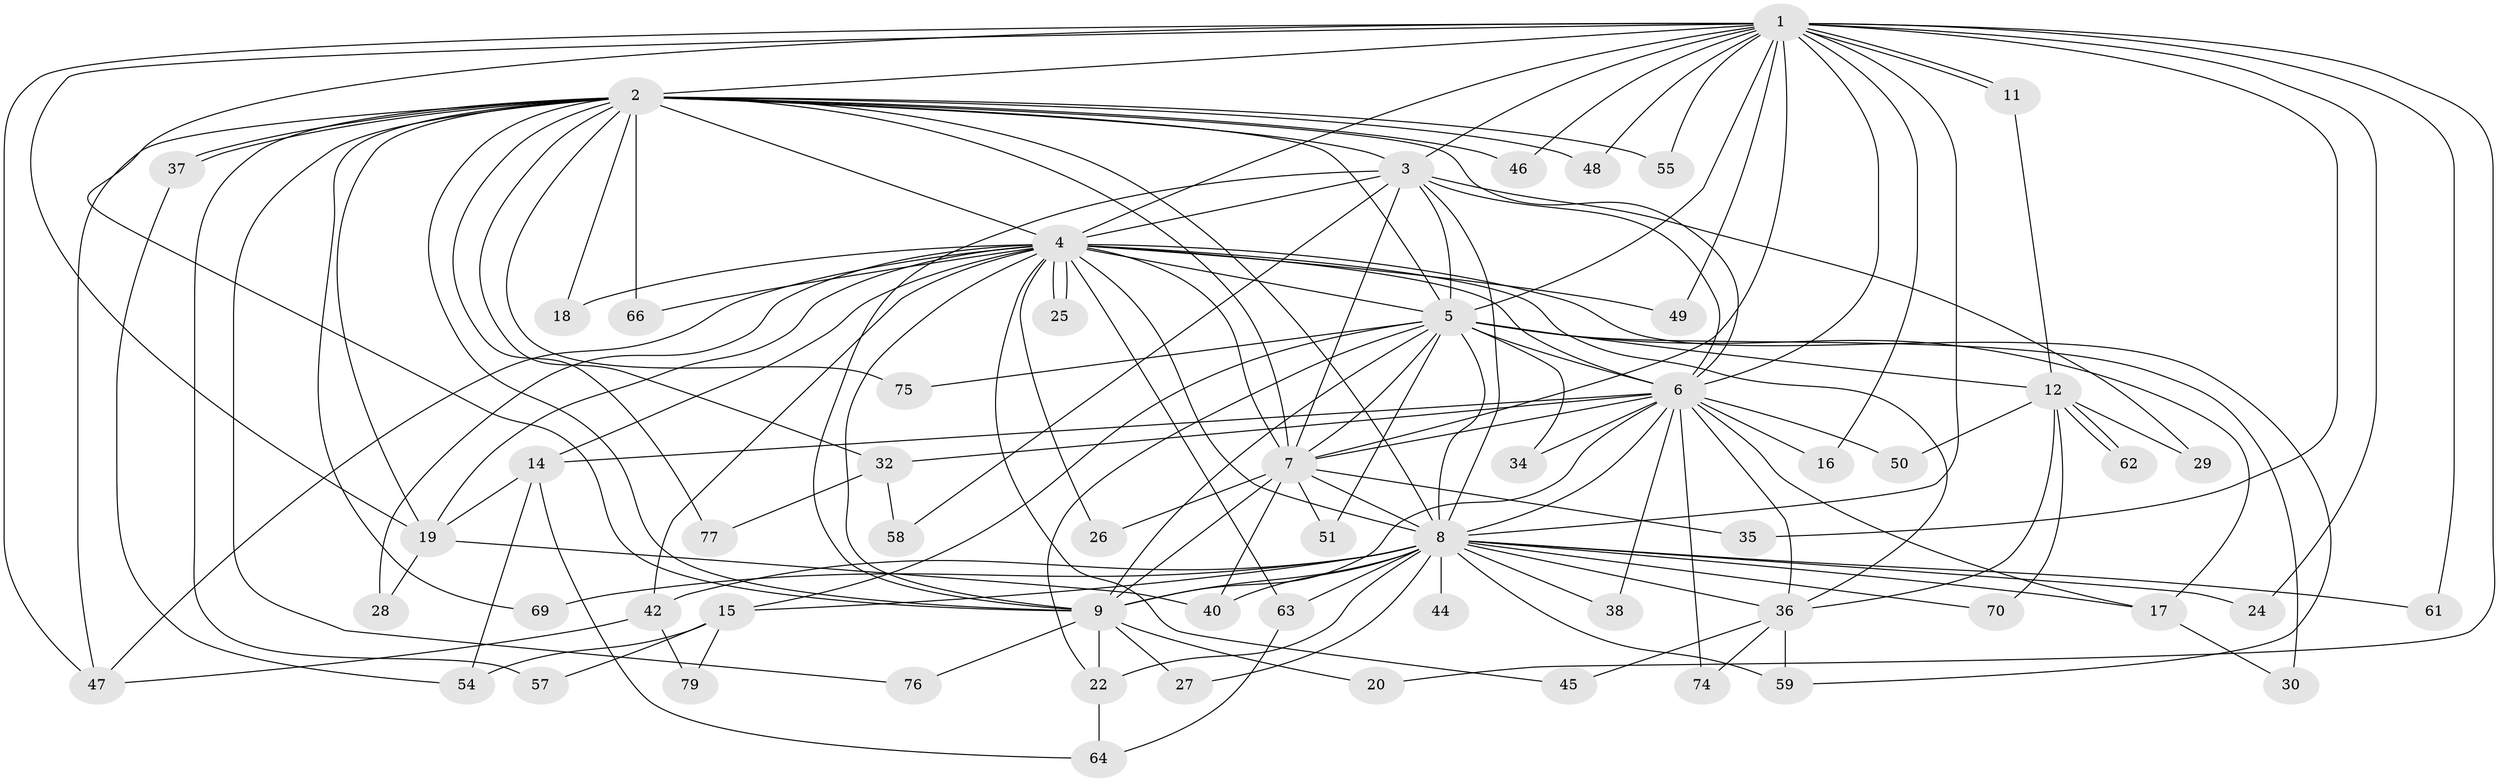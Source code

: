 // Generated by graph-tools (version 1.1) at 2025/51/02/27/25 19:51:48]
// undirected, 59 vertices, 147 edges
graph export_dot {
graph [start="1"]
  node [color=gray90,style=filled];
  1 [super="+13"];
  2 [super="+23"];
  3;
  4 [super="+43"];
  5 [super="+33"];
  6 [super="+21"];
  7 [super="+52"];
  8 [super="+10"];
  9 [super="+60"];
  11;
  12 [super="+71"];
  14 [super="+65"];
  15;
  16;
  17;
  18;
  19 [super="+39"];
  20;
  22 [super="+31"];
  24;
  25;
  26;
  27;
  28;
  29;
  30;
  32;
  34;
  35;
  36 [super="+56"];
  37;
  38;
  40 [super="+41"];
  42 [super="+73"];
  44;
  45;
  46;
  47 [super="+53"];
  48;
  49;
  50;
  51;
  54 [super="+67"];
  55;
  57;
  58;
  59 [super="+72"];
  61;
  62;
  63;
  64 [super="+78"];
  66 [super="+68"];
  69;
  70;
  74;
  75;
  76;
  77;
  79;
  1 -- 2;
  1 -- 3;
  1 -- 4;
  1 -- 5;
  1 -- 6;
  1 -- 7;
  1 -- 8 [weight=2];
  1 -- 9;
  1 -- 11;
  1 -- 11;
  1 -- 16;
  1 -- 19;
  1 -- 20;
  1 -- 24;
  1 -- 35;
  1 -- 47;
  1 -- 48;
  1 -- 49;
  1 -- 55;
  1 -- 61;
  1 -- 46;
  2 -- 3;
  2 -- 4;
  2 -- 5;
  2 -- 6;
  2 -- 7 [weight=2];
  2 -- 8 [weight=2];
  2 -- 9;
  2 -- 18;
  2 -- 32;
  2 -- 37;
  2 -- 37;
  2 -- 46;
  2 -- 47;
  2 -- 48;
  2 -- 55;
  2 -- 57;
  2 -- 66;
  2 -- 69;
  2 -- 75;
  2 -- 76;
  2 -- 77;
  2 -- 19;
  3 -- 4;
  3 -- 5;
  3 -- 6;
  3 -- 7;
  3 -- 8 [weight=2];
  3 -- 9;
  3 -- 29;
  3 -- 58;
  4 -- 5;
  4 -- 6;
  4 -- 7;
  4 -- 8 [weight=3];
  4 -- 9;
  4 -- 14;
  4 -- 18;
  4 -- 19;
  4 -- 25;
  4 -- 25;
  4 -- 26;
  4 -- 28;
  4 -- 42;
  4 -- 45;
  4 -- 49;
  4 -- 59;
  4 -- 63;
  4 -- 66 [weight=2];
  4 -- 36;
  4 -- 47;
  5 -- 6 [weight=2];
  5 -- 7;
  5 -- 8 [weight=2];
  5 -- 9;
  5 -- 12;
  5 -- 15;
  5 -- 17;
  5 -- 22;
  5 -- 30;
  5 -- 51;
  5 -- 75;
  5 -- 34;
  6 -- 7;
  6 -- 8 [weight=2];
  6 -- 9;
  6 -- 14;
  6 -- 16;
  6 -- 32;
  6 -- 34;
  6 -- 36;
  6 -- 38;
  6 -- 50;
  6 -- 74;
  6 -- 17;
  7 -- 8 [weight=2];
  7 -- 9;
  7 -- 26;
  7 -- 35;
  7 -- 40;
  7 -- 51;
  8 -- 9 [weight=2];
  8 -- 17;
  8 -- 36;
  8 -- 42;
  8 -- 44 [weight=2];
  8 -- 70;
  8 -- 69;
  8 -- 15;
  8 -- 22;
  8 -- 24;
  8 -- 27;
  8 -- 38;
  8 -- 61;
  8 -- 63;
  8 -- 59;
  8 -- 40;
  9 -- 20;
  9 -- 27;
  9 -- 76;
  9 -- 22;
  11 -- 12;
  12 -- 29;
  12 -- 50;
  12 -- 62;
  12 -- 62;
  12 -- 70;
  12 -- 36;
  14 -- 54;
  14 -- 64;
  14 -- 19;
  15 -- 57;
  15 -- 79;
  15 -- 54;
  17 -- 30;
  19 -- 28;
  19 -- 40;
  22 -- 64;
  32 -- 58;
  32 -- 77;
  36 -- 45;
  36 -- 59;
  36 -- 74;
  37 -- 54;
  42 -- 79;
  42 -- 47;
  63 -- 64;
}
